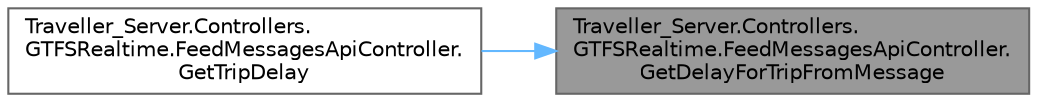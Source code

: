 digraph "Traveller_Server.Controllers.GTFSRealtime.FeedMessagesApiController.GetDelayForTripFromMessage"
{
 // LATEX_PDF_SIZE
  bgcolor="transparent";
  edge [fontname=Helvetica,fontsize=10,labelfontname=Helvetica,labelfontsize=10];
  node [fontname=Helvetica,fontsize=10,shape=box,height=0.2,width=0.4];
  rankdir="RL";
  Node1 [label="Traveller_Server.Controllers.\lGTFSRealtime.FeedMessagesApiController.\lGetDelayForTripFromMessage",height=0.2,width=0.4,color="gray40", fillcolor="grey60", style="filled", fontcolor="black",tooltip="Get the delay of the trip by giving a feed message."];
  Node1 -> Node2 [dir="back",color="steelblue1",style="solid"];
  Node2 [label="Traveller_Server.Controllers.\lGTFSRealtime.FeedMessagesApiController.\lGetTripDelay",height=0.2,width=0.4,color="grey40", fillcolor="white", style="filled",URL="$class_traveller___server_1_1_controllers_1_1_g_t_f_s_realtime_1_1_feed_messages_api_controller.html#ab91f7fc1d8363bcb18fc2739b16a9ba6",tooltip="Function to get the delay of the specified trip."];
}
